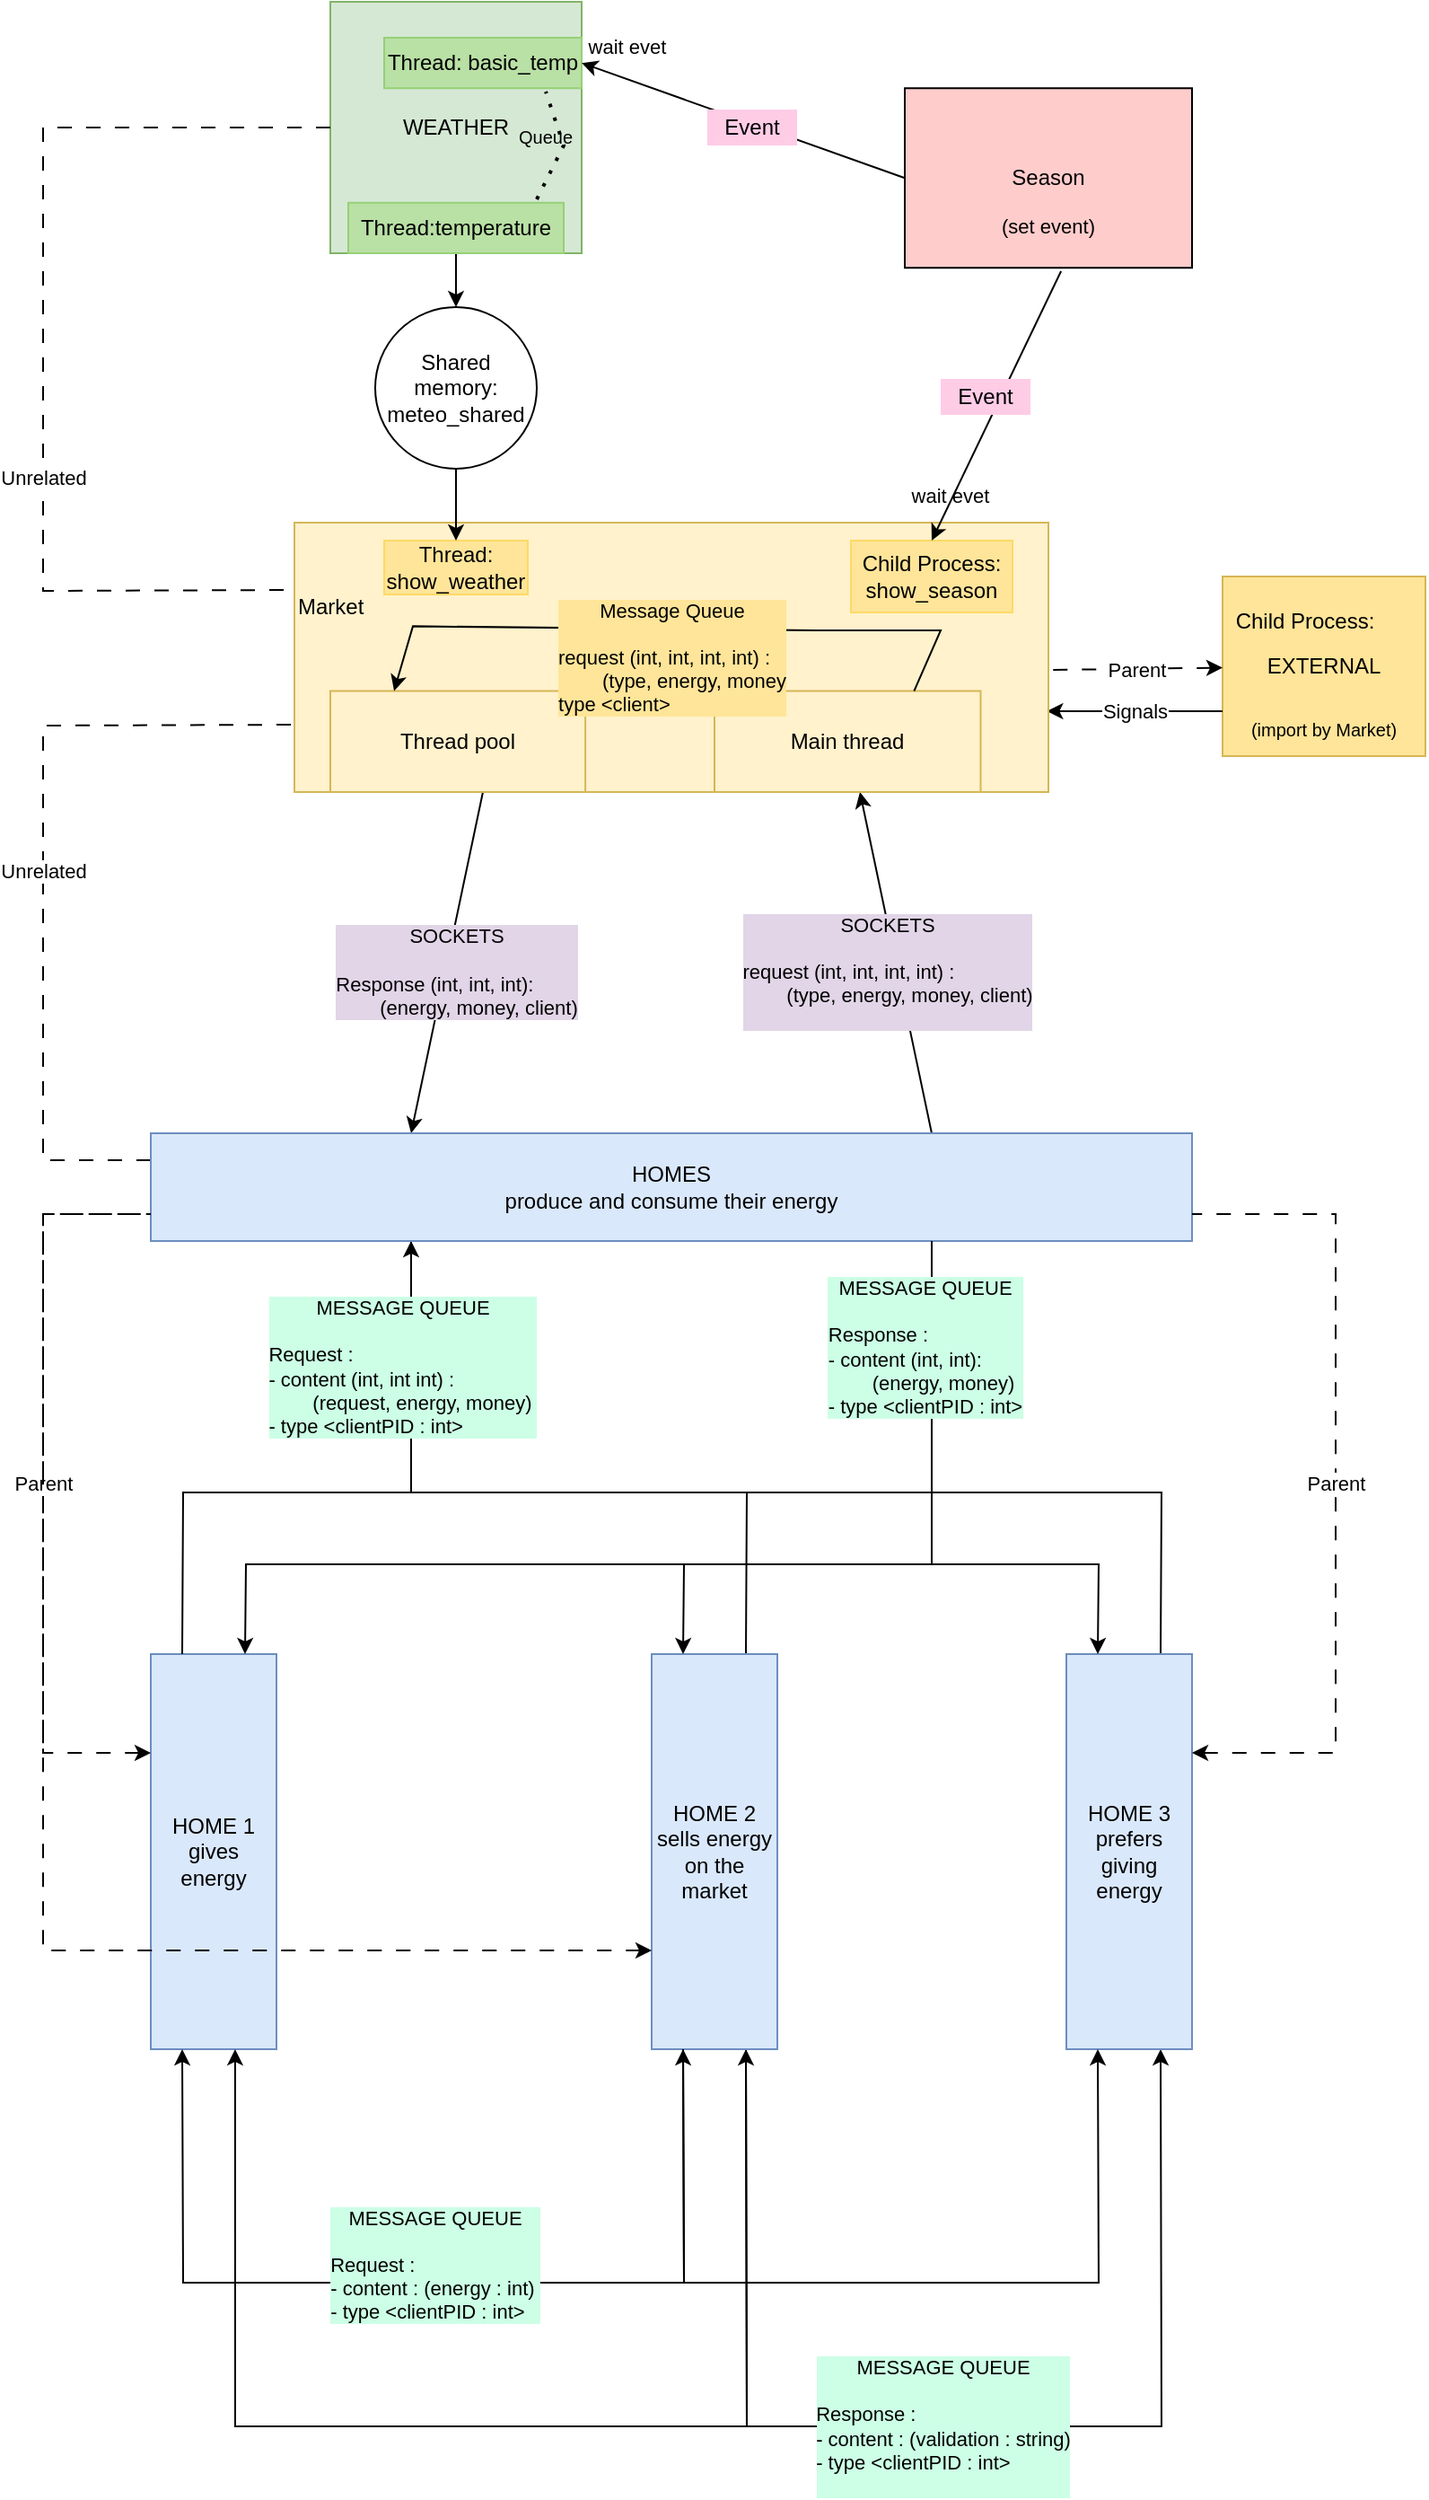 <mxfile version="20.3.0" type="device"><diagram name="Page-1" id="oDPzcU-ClhAFNlhWpU6J"><mxGraphModel dx="1102" dy="685" grid="1" gridSize="10" guides="1" tooltips="1" connect="1" arrows="1" fold="1" page="1" pageScale="1" pageWidth="827" pageHeight="1169" math="0" shadow="0"><root><mxCell id="0"/><mxCell id="1" parent="0"/><mxCell id="Ias4d3upsmDXQexrlel--8" value="" style="endArrow=classic;html=1;rounded=0;entryX=0.75;entryY=1;entryDx=0;entryDy=0;exitX=0.75;exitY=1;exitDx=0;exitDy=0;endFill=1;" parent="1" source="NkhhBtuJVH0xMeRfSDVV-5" target="Ias4d3upsmDXQexrlel--1" edge="1"><mxGeometry width="50" height="50" relative="1" as="geometry"><mxPoint x="540" y="1340" as="sourcePoint"/><mxPoint x="440" y="1110" as="targetPoint"/><Array as="points"><mxPoint x="432" y="1360"/><mxPoint x="663" y="1360"/></Array></mxGeometry></mxCell><mxCell id="Ias4d3upsmDXQexrlel--6" value="" style="endArrow=none;html=1;rounded=0;exitX=0.25;exitY=1;exitDx=0;exitDy=0;entryX=0.75;entryY=0;entryDx=0;entryDy=0;startArrow=none;startFill=0;endFill=0;" parent="1" source="NkhhBtuJVH0xMeRfSDVV-22" target="Ias4d3upsmDXQexrlel--1" edge="1"><mxGeometry width="50" height="50" relative="1" as="geometry"><mxPoint x="255.0" y="710" as="sourcePoint"/><mxPoint x="441.5" y="940" as="targetPoint"/><Array as="points"><mxPoint x="245" y="840"/><mxPoint x="663" y="840"/></Array></mxGeometry></mxCell><mxCell id="Ias4d3upsmDXQexrlel--5" value="" style="endArrow=none;html=1;rounded=0;exitX=0.25;exitY=1;exitDx=0;exitDy=0;entryX=0.75;entryY=0;entryDx=0;entryDy=0;startArrow=none;startFill=0;endFill=0;" parent="1" source="NkhhBtuJVH0xMeRfSDVV-22" target="NkhhBtuJVH0xMeRfSDVV-5" edge="1"><mxGeometry width="50" height="50" relative="1" as="geometry"><mxPoint x="545" y="710" as="sourcePoint"/><mxPoint x="162.5" y="940" as="targetPoint"/><Array as="points"><mxPoint x="245" y="840"/><mxPoint x="432" y="840"/></Array></mxGeometry></mxCell><mxCell id="NkhhBtuJVH0xMeRfSDVV-2" value="WEATHER" style="whiteSpace=wrap;html=1;aspect=fixed;fillColor=#d5e8d4;strokeColor=#82B366;shadow=0;" parent="1" vertex="1"><mxGeometry x="200" y="10" width="140" height="140" as="geometry"/></mxCell><mxCell id="NkhhBtuJVH0xMeRfSDVV-13" value="" style="endArrow=classic;html=1;rounded=0;startArrow=none;startFill=0;exitX=0.75;exitY=0;exitDx=0;exitDy=0;entryX=0.75;entryY=1;entryDx=0;entryDy=0;" parent="1" source="NkhhBtuJVH0xMeRfSDVV-22" target="NkhhBtuJVH0xMeRfSDVV-1" edge="1"><mxGeometry relative="1" as="geometry"><mxPoint x="541" y="400.0" as="sourcePoint"/><mxPoint x="470" y="460" as="targetPoint"/><Array as="points"/></mxGeometry></mxCell><mxCell id="NkhhBtuJVH0xMeRfSDVV-14" value="SOCKETS&lt;br&gt;&lt;br&gt;&lt;div style=&quot;text-align: left;&quot;&gt;request (int, int, int, int) :&amp;nbsp;&lt;/div&gt;&lt;div style=&quot;text-align: left;&quot;&gt;&lt;span style=&quot;white-space: pre;&quot;&gt;&#9;&lt;/span&gt;(type, energy, money, client)&lt;/div&gt;&lt;div style=&quot;text-align: left;&quot;&gt;&lt;br&gt;&lt;/div&gt;" style="edgeLabel;resizable=0;html=1;align=center;verticalAlign=middle;fontColor=#000000;labelBackgroundColor=#E1D5E7;" parent="NkhhBtuJVH0xMeRfSDVV-13" connectable="0" vertex="1"><mxGeometry relative="1" as="geometry"><mxPoint x="-5" y="5" as="offset"/></mxGeometry></mxCell><mxCell id="NkhhBtuJVH0xMeRfSDVV-20" value="" style="endArrow=classic;startArrow=none;html=1;rounded=0;exitX=0.5;exitY=1;exitDx=0;exitDy=0;entryX=0.5;entryY=0;entryDx=0;entryDy=0;startFill=0;" parent="1" source="NkhhBtuJVH0xMeRfSDVV-2" target="NkhhBtuJVH0xMeRfSDVV-59" edge="1"><mxGeometry width="50" height="50" relative="1" as="geometry"><mxPoint x="350" y="330" as="sourcePoint"/><mxPoint x="415" y="166" as="targetPoint"/></mxGeometry></mxCell><mxCell id="NkhhBtuJVH0xMeRfSDVV-27" value="" style="endArrow=none;html=1;rounded=0;startArrow=none;startFill=0;entryX=0;entryY=0.25;entryDx=0;entryDy=0;dashed=1;dashPattern=8 8;endFill=0;exitX=0;exitY=0.5;exitDx=0;exitDy=0;" parent="1" source="NkhhBtuJVH0xMeRfSDVV-2" target="NkhhBtuJVH0xMeRfSDVV-1" edge="1"><mxGeometry relative="1" as="geometry"><mxPoint x="515" y="400" as="sourcePoint"/><mxPoint x="440" y="370" as="targetPoint"/><Array as="points"><mxPoint x="40" y="80"/><mxPoint x="40" y="338"/></Array></mxGeometry></mxCell><mxCell id="NkhhBtuJVH0xMeRfSDVV-28" value="Unrelated" style="edgeLabel;resizable=0;html=1;align=center;verticalAlign=middle;" parent="NkhhBtuJVH0xMeRfSDVV-27" connectable="0" vertex="1"><mxGeometry relative="1" as="geometry"><mxPoint y="76" as="offset"/></mxGeometry></mxCell><mxCell id="NkhhBtuJVH0xMeRfSDVV-29" value="" style="endArrow=none;html=1;rounded=0;startArrow=none;startFill=0;entryX=0;entryY=0.75;entryDx=0;entryDy=0;dashed=1;dashPattern=8 8;endFill=0;exitX=0;exitY=0.25;exitDx=0;exitDy=0;" parent="1" source="NkhhBtuJVH0xMeRfSDVV-22" target="NkhhBtuJVH0xMeRfSDVV-1" edge="1"><mxGeometry relative="1" as="geometry"><mxPoint x="525" y="410" as="sourcePoint"/><mxPoint x="440" y="350" as="targetPoint"/><Array as="points"><mxPoint x="40" y="655"/><mxPoint x="40" y="413"/></Array></mxGeometry></mxCell><mxCell id="NkhhBtuJVH0xMeRfSDVV-30" value="Unrelated" style="edgeLabel;resizable=0;html=1;align=center;verticalAlign=middle;" parent="NkhhBtuJVH0xMeRfSDVV-29" connectable="0" vertex="1"><mxGeometry relative="1" as="geometry"/></mxCell><mxCell id="NkhhBtuJVH0xMeRfSDVV-41" value="" style="endArrow=none;html=1;rounded=0;startArrow=classic;startFill=1;endFill=0;exitX=0.25;exitY=0;exitDx=0;exitDy=0;entryX=0.25;entryY=1;entryDx=0;entryDy=0;" parent="1" source="NkhhBtuJVH0xMeRfSDVV-22" target="NkhhBtuJVH0xMeRfSDVV-1" edge="1"><mxGeometry relative="1" as="geometry"><mxPoint x="530" y="420" as="sourcePoint"/><mxPoint x="360" y="450" as="targetPoint"/><Array as="points"/></mxGeometry></mxCell><mxCell id="NkhhBtuJVH0xMeRfSDVV-42" value="SOCKETS&lt;br&gt;&lt;br style=&quot;border-color: var(--border-color);&quot;&gt;&lt;div style=&quot;text-align: left;&quot;&gt;Response (int, int, int):&lt;/div&gt;&lt;div style=&quot;text-align: left;&quot;&gt;&lt;span style=&quot;white-space: pre;&quot;&gt;&#9;&lt;/span&gt;(energy, money, client)&lt;/div&gt;" style="edgeLabel;resizable=0;html=1;align=center;verticalAlign=middle;labelBackgroundColor=#E1D5E7;" parent="NkhhBtuJVH0xMeRfSDVV-41" connectable="0" vertex="1"><mxGeometry relative="1" as="geometry"><mxPoint x="5" y="5" as="offset"/></mxGeometry></mxCell><mxCell id="NkhhBtuJVH0xMeRfSDVV-4" value="HOME 1&lt;br&gt;gives energy" style="whiteSpace=wrap;html=1;fillColor=#dae8fc;strokeColor=#6c8ebf;" parent="1" vertex="1"><mxGeometry x="100" y="930" width="70" height="220" as="geometry"/></mxCell><mxCell id="NkhhBtuJVH0xMeRfSDVV-47" value="" style="endArrow=classic;html=1;rounded=0;startArrow=classic;startFill=1;exitX=0.75;exitY=1;exitDx=0;exitDy=0;entryX=0.671;entryY=1;entryDx=0;entryDy=0;endFill=1;entryPerimeter=0;" parent="1" source="NkhhBtuJVH0xMeRfSDVV-5" target="NkhhBtuJVH0xMeRfSDVV-4" edge="1"><mxGeometry relative="1" as="geometry"><mxPoint x="419" y="1360" as="sourcePoint"/><mxPoint x="140" y="1360" as="targetPoint"/><Array as="points"><mxPoint x="432" y="1360"/><mxPoint x="147" y="1360"/></Array></mxGeometry></mxCell><mxCell id="NkhhBtuJVH0xMeRfSDVV-48" value="&lt;span style=&quot;&quot;&gt;MESSAGE QUEUE&lt;br&gt;&lt;div style=&quot;text-align: left;&quot;&gt;&lt;br&gt;&lt;/div&gt;&lt;div style=&quot;text-align: left;&quot;&gt;Response :&lt;/div&gt;&lt;div style=&quot;text-align: left;&quot;&gt;- content : (validation : string)&lt;/div&gt;&lt;div style=&quot;text-align: left;&quot;&gt;- type &amp;lt;clientPID : int&amp;gt;&lt;/div&gt;&lt;/span&gt;&lt;div style=&quot;text-align: left;&quot;&gt;&lt;br&gt;&lt;/div&gt;" style="edgeLabel;resizable=0;html=1;align=center;verticalAlign=middle;labelBackgroundColor=#CCFFE6;" parent="NkhhBtuJVH0xMeRfSDVV-47" connectable="0" vertex="1"><mxGeometry relative="1" as="geometry"><mxPoint x="251" as="offset"/></mxGeometry></mxCell><mxCell id="NkhhBtuJVH0xMeRfSDVV-9" value="" style="endArrow=classic;html=1;rounded=0;startArrow=classic;startFill=1;exitX=0.25;exitY=1;exitDx=0;exitDy=0;entryX=0.25;entryY=1;entryDx=0;entryDy=0;" parent="1" source="NkhhBtuJVH0xMeRfSDVV-4" target="NkhhBtuJVH0xMeRfSDVV-5" edge="1"><mxGeometry relative="1" as="geometry"><mxPoint x="370" y="599.86" as="sourcePoint"/><mxPoint x="470" y="599.86" as="targetPoint"/><Array as="points"><mxPoint x="118" y="1280"/><mxPoint x="397" y="1280"/></Array></mxGeometry></mxCell><mxCell id="NkhhBtuJVH0xMeRfSDVV-10" value="&lt;span style=&quot;&quot;&gt;MESSAGE QUEUE&lt;br&gt;&lt;br&gt;&lt;div style=&quot;text-align: left;&quot;&gt;Request :&lt;/div&gt;&lt;div style=&quot;text-align: left;&quot;&gt;- content : (energy : int)&amp;nbsp;&lt;/div&gt;&lt;div style=&quot;text-align: left;&quot;&gt;- type &amp;lt;clientPID : int&amp;gt;&lt;/div&gt;&lt;/span&gt;" style="edgeLabel;resizable=0;html=1;align=center;verticalAlign=middle;labelBackgroundColor=#CCFFE6;" parent="NkhhBtuJVH0xMeRfSDVV-9" connectable="0" vertex="1"><mxGeometry relative="1" as="geometry"><mxPoint y="-10" as="offset"/></mxGeometry></mxCell><mxCell id="NkhhBtuJVH0xMeRfSDVV-23" value="" style="endArrow=none;html=1;rounded=0;startArrow=classic;startFill=1;entryX=0;entryY=0.75;entryDx=0;entryDy=0;dashed=1;dashPattern=8 8;endFill=0;exitX=0;exitY=0.25;exitDx=0;exitDy=0;" parent="1" source="NkhhBtuJVH0xMeRfSDVV-4" target="NkhhBtuJVH0xMeRfSDVV-22" edge="1"><mxGeometry relative="1" as="geometry"><mxPoint x="440" y="640" as="sourcePoint"/><mxPoint x="330" y="640" as="targetPoint"/><Array as="points"><mxPoint x="40" y="985"/><mxPoint x="40" y="685"/></Array></mxGeometry></mxCell><mxCell id="NkhhBtuJVH0xMeRfSDVV-24" value="Parent" style="edgeLabel;resizable=0;html=1;align=center;verticalAlign=middle;" parent="NkhhBtuJVH0xMeRfSDVV-23" connectable="0" vertex="1"><mxGeometry relative="1" as="geometry"/></mxCell><mxCell id="NkhhBtuJVH0xMeRfSDVV-52" value="" style="endArrow=classic;html=1;rounded=0;startArrow=none;startFill=0;exitX=0.25;exitY=0;exitDx=0;exitDy=0;entryX=0.25;entryY=1;entryDx=0;entryDy=0;" parent="1" source="NkhhBtuJVH0xMeRfSDVV-4" target="NkhhBtuJVH0xMeRfSDVV-22" edge="1"><mxGeometry relative="1" as="geometry"><mxPoint x="270" y="835" as="sourcePoint"/><mxPoint x="550" y="835" as="targetPoint"/><Array as="points"><mxPoint x="118" y="840"/><mxPoint x="245" y="840"/></Array></mxGeometry></mxCell><mxCell id="NkhhBtuJVH0xMeRfSDVV-53" value="&lt;span style=&quot;&quot;&gt;MESSAGE QUEUE&lt;br&gt;&lt;br&gt;&lt;div style=&quot;text-align: left;&quot;&gt;Request :&lt;/div&gt;&lt;div style=&quot;text-align: left;&quot;&gt;- content (int, int int) :&amp;nbsp;&lt;/div&gt;&lt;div style=&quot;text-align: left;&quot;&gt;&lt;span style=&quot;white-space: pre;&quot;&gt;&#9;&lt;/span&gt;(request, energy, money)&amp;nbsp;&lt;/div&gt;&lt;div style=&quot;text-align: left;&quot;&gt;- type &amp;lt;clientPID : int&amp;gt;&lt;/div&gt;&lt;/span&gt;" style="edgeLabel;resizable=0;html=1;align=center;verticalAlign=middle;labelBackgroundColor=#CCFFE6;" parent="NkhhBtuJVH0xMeRfSDVV-52" connectable="0" vertex="1"><mxGeometry relative="1" as="geometry"><mxPoint x="33" y="-70" as="offset"/></mxGeometry></mxCell><mxCell id="NkhhBtuJVH0xMeRfSDVV-5" value="HOME 2&lt;br&gt;sells energy on the market" style="whiteSpace=wrap;html=1;fillColor=#dae8fc;strokeColor=#6c8ebf;" parent="1" vertex="1"><mxGeometry x="379" y="930" width="70" height="220" as="geometry"/></mxCell><mxCell id="NkhhBtuJVH0xMeRfSDVV-56" value="" style="endArrow=classic;html=1;rounded=0;exitX=0.75;exitY=1;exitDx=0;exitDy=0;entryX=0.75;entryY=0;entryDx=0;entryDy=0;startArrow=none;startFill=0;endFill=1;" parent="1" source="NkhhBtuJVH0xMeRfSDVV-22" target="NkhhBtuJVH0xMeRfSDVV-4" edge="1"><mxGeometry width="50" height="50" relative="1" as="geometry"><mxPoint x="305" y="710" as="sourcePoint"/><mxPoint x="602.5" y="850" as="targetPoint"/><Array as="points"><mxPoint x="535" y="880"/><mxPoint x="370" y="880"/><mxPoint x="153" y="880"/></Array></mxGeometry></mxCell><mxCell id="NkhhBtuJVH0xMeRfSDVV-57" value="" style="endArrow=classic;html=1;rounded=0;exitX=0.75;exitY=1;exitDx=0;exitDy=0;entryX=0.25;entryY=0;entryDx=0;entryDy=0;startArrow=none;startFill=0;endFill=1;" parent="1" source="NkhhBtuJVH0xMeRfSDVV-22" target="NkhhBtuJVH0xMeRfSDVV-5" edge="1"><mxGeometry width="50" height="50" relative="1" as="geometry"><mxPoint x="515" y="710" as="sourcePoint"/><mxPoint x="252.5" y="850" as="targetPoint"/><Array as="points"><mxPoint x="535" y="880"/><mxPoint x="397" y="880"/></Array></mxGeometry></mxCell><mxCell id="NkhhBtuJVH0xMeRfSDVV-22" value="HOMES&lt;br&gt;produce and consume their energy" style="rounded=0;whiteSpace=wrap;html=1;fillColor=#dae8fc;strokeColor=#6c8ebf;" parent="1" vertex="1"><mxGeometry x="100" y="640" width="580" height="60" as="geometry"/></mxCell><mxCell id="NkhhBtuJVH0xMeRfSDVV-3" value="EXTERNAL&lt;br&gt;" style="whiteSpace=wrap;html=1;fillColor=#FFE599;strokeColor=#d6b656;" parent="1" vertex="1"><mxGeometry x="697" y="330" width="113" height="100" as="geometry"/></mxCell><mxCell id="NkhhBtuJVH0xMeRfSDVV-15" value="" style="endArrow=none;html=1;rounded=0;startArrow=classic;startFill=1;entryX=1;entryY=0.547;entryDx=0;entryDy=0;dashed=1;dashPattern=8 8;endFill=0;entryPerimeter=0;" parent="1" source="NkhhBtuJVH0xMeRfSDVV-3" target="NkhhBtuJVH0xMeRfSDVV-1" edge="1"><mxGeometry relative="1" as="geometry"><mxPoint x="519.177" y="430.0" as="sourcePoint"/><mxPoint x="369.43" y="370" as="targetPoint"/></mxGeometry></mxCell><mxCell id="NkhhBtuJVH0xMeRfSDVV-16" value="Parent" style="edgeLabel;resizable=0;html=1;align=center;verticalAlign=middle;" parent="NkhhBtuJVH0xMeRfSDVV-15" connectable="0" vertex="1"><mxGeometry relative="1" as="geometry"/></mxCell><mxCell id="NkhhBtuJVH0xMeRfSDVV-17" value="" style="endArrow=classic;html=1;rounded=0;startArrow=none;startFill=0;exitX=0;exitY=0.75;exitDx=0;exitDy=0;entryX=0.998;entryY=0.7;entryDx=0;entryDy=0;endFill=1;entryPerimeter=0;" parent="1" source="NkhhBtuJVH0xMeRfSDVV-3" target="NkhhBtuJVH0xMeRfSDVV-1" edge="1"><mxGeometry relative="1" as="geometry"><mxPoint x="519.177" y="430.0" as="sourcePoint"/><mxPoint x="369.43" y="370" as="targetPoint"/></mxGeometry></mxCell><mxCell id="NkhhBtuJVH0xMeRfSDVV-18" value="Signals" style="edgeLabel;resizable=0;html=1;align=center;verticalAlign=middle;" parent="NkhhBtuJVH0xMeRfSDVV-17" connectable="0" vertex="1"><mxGeometry relative="1" as="geometry"/></mxCell><mxCell id="NkhhBtuJVH0xMeRfSDVV-34" value="" style="group;fillColor=#FFE599;" parent="1" vertex="1" connectable="0"><mxGeometry x="180" y="300" width="420" height="150" as="geometry"/></mxCell><mxCell id="NkhhBtuJVH0xMeRfSDVV-1" value="&lt;div style=&quot;text-align: center;&quot;&gt;&lt;br&gt;&lt;/div&gt;&lt;div style=&quot;text-align: center;&quot;&gt;&lt;br&gt;&lt;/div&gt;&lt;div style=&quot;text-align: center;&quot;&gt;Market&lt;br&gt;&lt;/div&gt;&lt;div style=&quot;text-align: center;&quot;&gt;&lt;span style=&quot;background-color: initial;&quot;&gt;&lt;br&gt;&lt;/span&gt;&lt;/div&gt;&lt;div style=&quot;text-align: center;&quot;&gt;&lt;span style=&quot;background-color: initial;&quot;&gt;&lt;br&gt;&lt;/span&gt;&lt;/div&gt;&lt;div style=&quot;text-align: center;&quot;&gt;&lt;span style=&quot;background-color: initial;&quot;&gt;&lt;br&gt;&lt;/span&gt;&lt;/div&gt;&lt;div style=&quot;text-align: center;&quot;&gt;&lt;span style=&quot;background-color: initial;&quot;&gt;&lt;br&gt;&lt;/span&gt;&lt;/div&gt;&lt;div style=&quot;text-align: center;&quot;&gt;&lt;span style=&quot;background-color: initial;&quot;&gt;&lt;br&gt;&lt;/span&gt;&lt;/div&gt;&lt;div style=&quot;text-align: center;&quot;&gt;&lt;span style=&quot;background-color: initial;&quot;&gt;&lt;br&gt;&lt;/span&gt;&lt;/div&gt;" style="whiteSpace=wrap;html=1;fillColor=#fff2cc;strokeColor=#d6b656;align=left;" parent="NkhhBtuJVH0xMeRfSDVV-34" vertex="1"><mxGeometry width="420.0" height="150" as="geometry"/></mxCell><mxCell id="NkhhBtuJVH0xMeRfSDVV-32" value="Thread pool" style="rounded=0;whiteSpace=wrap;html=1;fillColor=#fff2cc;strokeColor=#d6b656;" parent="NkhhBtuJVH0xMeRfSDVV-34" vertex="1"><mxGeometry x="19.996" y="93.749" width="142.059" height="56.25" as="geometry"/></mxCell><mxCell id="NkhhBtuJVH0xMeRfSDVV-35" value="Main thread" style="rounded=0;whiteSpace=wrap;html=1;fillColor=#fff2cc;strokeColor=#d6b656;" parent="NkhhBtuJVH0xMeRfSDVV-34" vertex="1"><mxGeometry x="234.005" y="93.749" width="148.235" height="56.25" as="geometry"/></mxCell><mxCell id="NkhhBtuJVH0xMeRfSDVV-39" value="" style="endArrow=classic;html=1;rounded=0;startArrow=none;startFill=0;exitX=0.75;exitY=0;exitDx=0;exitDy=0;entryX=0.25;entryY=0;entryDx=0;entryDy=0;endFill=1;" parent="NkhhBtuJVH0xMeRfSDVV-34" source="NkhhBtuJVH0xMeRfSDVV-35" target="NkhhBtuJVH0xMeRfSDVV-32" edge="1"><mxGeometry relative="1" as="geometry"><mxPoint x="397.765" y="56.25" as="sourcePoint"/><mxPoint x="39.529" y="56.25" as="targetPoint"/><Array as="points"><mxPoint x="360" y="60"/><mxPoint x="290" y="60"/><mxPoint x="66" y="57.692"/></Array></mxGeometry></mxCell><mxCell id="NkhhBtuJVH0xMeRfSDVV-40" value="Message Queue&lt;br&gt;&lt;br&gt;&lt;div style=&quot;border-color: var(--border-color); text-align: left;&quot;&gt;request (int, int, int, int) :&amp;nbsp;&lt;/div&gt;&lt;div style=&quot;border-color: var(--border-color); text-align: left;&quot;&gt;&#9;&lt;span style=&quot;white-space: pre;&quot;&gt;&#9;&lt;/span&gt;(type, energy, money&lt;/div&gt;&lt;div style=&quot;border-color: var(--border-color); text-align: left;&quot;&gt;type &amp;lt;client&amp;gt;&lt;/div&gt;" style="edgeLabel;resizable=0;html=1;align=center;verticalAlign=middle;labelBackgroundColor=#FFE599;" parent="NkhhBtuJVH0xMeRfSDVV-39" connectable="0" vertex="1"><mxGeometry relative="1" as="geometry"><mxPoint x="-3" y="16" as="offset"/></mxGeometry></mxCell><mxCell id="KScg4SDFUI7AG3843HIc-23" value="Child Process: show_season" style="rounded=0;whiteSpace=wrap;html=1;shadow=0;strokeColor=#FFD966;fillColor=#FFE599;" parent="NkhhBtuJVH0xMeRfSDVV-34" vertex="1"><mxGeometry x="310" y="10" width="90" height="40" as="geometry"/></mxCell><mxCell id="KScg4SDFUI7AG3843HIc-24" value="Thread: show_weather" style="rounded=0;whiteSpace=wrap;html=1;shadow=0;strokeColor=#FFD966;fillColor=#FFE599;" parent="NkhhBtuJVH0xMeRfSDVV-34" vertex="1"><mxGeometry x="50" y="10" width="80" height="30" as="geometry"/></mxCell><mxCell id="NkhhBtuJVH0xMeRfSDVV-59" value="Shared&lt;br&gt;&lt;div&gt;memory:&lt;/div&gt;&lt;div&gt;meteo_shared&lt;br&gt;&lt;/div&gt;" style="ellipse;whiteSpace=wrap;html=1;aspect=fixed;labelBackgroundColor=#FFFFFF;fontColor=#000000;" parent="1" vertex="1"><mxGeometry x="225" y="180" width="90" height="90" as="geometry"/></mxCell><mxCell id="Ias4d3upsmDXQexrlel--1" value="HOME 3&lt;br&gt;prefers giving energy" style="whiteSpace=wrap;html=1;fillColor=#dae8fc;strokeColor=#6c8ebf;" parent="1" vertex="1"><mxGeometry x="610" y="930" width="70" height="220" as="geometry"/></mxCell><mxCell id="Ias4d3upsmDXQexrlel--4" value="" style="endArrow=classic;html=1;rounded=0;exitX=0.75;exitY=1;exitDx=0;exitDy=0;entryX=0.25;entryY=0;entryDx=0;entryDy=0;startArrow=none;startFill=0;endFill=1;" parent="1" source="NkhhBtuJVH0xMeRfSDVV-22" target="Ias4d3upsmDXQexrlel--1" edge="1"><mxGeometry width="50" height="50" relative="1" as="geometry"><mxPoint x="545" y="710" as="sourcePoint"/><mxPoint x="406.5" y="940" as="targetPoint"/><Array as="points"><mxPoint x="535" y="880"/><mxPoint x="628" y="880"/></Array></mxGeometry></mxCell><mxCell id="NkhhBtuJVH0xMeRfSDVV-58" value="&lt;span style=&quot;&quot;&gt;MESSAGE QUEUE&lt;br&gt;&lt;br&gt;&lt;div style=&quot;text-align: left;&quot;&gt;Response :&lt;/div&gt;&lt;div style=&quot;text-align: left;&quot;&gt;- content (int, int):&amp;nbsp;&lt;/div&gt;&lt;div style=&quot;text-align: left;&quot;&gt;&lt;span style=&quot;white-space: pre;&quot;&gt;&#9;&lt;/span&gt;(energy, money)&amp;nbsp;&lt;/div&gt;&lt;div style=&quot;text-align: left;&quot;&gt;- type &amp;lt;clientPID : int&amp;gt;&lt;/div&gt;&lt;/span&gt;" style="edgeLabel;resizable=0;html=1;align=center;verticalAlign=middle;labelBackgroundColor=#CCFFE6;" parent="1" connectable="0" vertex="1"><mxGeometry x="529.999" y="760" as="geometry"><mxPoint x="1" y="-1" as="offset"/></mxGeometry></mxCell><mxCell id="Ias4d3upsmDXQexrlel--7" value="" style="endArrow=classic;html=1;rounded=0;exitX=0.25;exitY=1;exitDx=0;exitDy=0;entryX=0.25;entryY=1;entryDx=0;entryDy=0;endFill=1;" parent="1" source="NkhhBtuJVH0xMeRfSDVV-5" target="Ias4d3upsmDXQexrlel--1" edge="1"><mxGeometry width="50" height="50" relative="1" as="geometry"><mxPoint x="390" y="1160" as="sourcePoint"/><mxPoint x="440" y="1110" as="targetPoint"/><Array as="points"><mxPoint x="397" y="1280"/><mxPoint x="510" y="1280"/><mxPoint x="628" y="1280"/></Array></mxGeometry></mxCell><mxCell id="Ias4d3upsmDXQexrlel--10" value="" style="endArrow=none;html=1;rounded=0;startArrow=classic;startFill=1;entryX=1;entryY=0.75;entryDx=0;entryDy=0;dashed=1;dashPattern=8 8;endFill=0;exitX=1;exitY=0.25;exitDx=0;exitDy=0;" parent="1" source="Ias4d3upsmDXQexrlel--1" target="NkhhBtuJVH0xMeRfSDVV-22" edge="1"><mxGeometry relative="1" as="geometry"><mxPoint x="110" y="995" as="sourcePoint"/><mxPoint x="110" y="695" as="targetPoint"/><Array as="points"><mxPoint x="760" y="985"/><mxPoint x="760" y="685"/></Array></mxGeometry></mxCell><mxCell id="Ias4d3upsmDXQexrlel--11" value="Parent" style="edgeLabel;resizable=0;html=1;align=center;verticalAlign=middle;" parent="Ias4d3upsmDXQexrlel--10" connectable="0" vertex="1"><mxGeometry relative="1" as="geometry"/></mxCell><mxCell id="Ias4d3upsmDXQexrlel--12" value="" style="endArrow=none;html=1;rounded=0;startArrow=classic;startFill=1;entryX=0;entryY=0.75;entryDx=0;entryDy=0;dashed=1;dashPattern=8 8;endFill=0;exitX=0;exitY=0.75;exitDx=0;exitDy=0;" parent="1" source="NkhhBtuJVH0xMeRfSDVV-5" target="NkhhBtuJVH0xMeRfSDVV-22" edge="1"><mxGeometry relative="1" as="geometry"><mxPoint x="110" y="995" as="sourcePoint"/><mxPoint x="110" y="695" as="targetPoint"/><Array as="points"><mxPoint x="40" y="1095"/><mxPoint x="40" y="685"/></Array></mxGeometry></mxCell><mxCell id="KScg4SDFUI7AG3843HIc-10" value="Thread: basic_temp" style="rounded=0;whiteSpace=wrap;html=1;fillColor=#B9E0A5;strokeColor=#97D077;" parent="1" vertex="1"><mxGeometry x="230" y="30" width="110" height="28.12" as="geometry"/></mxCell><mxCell id="KScg4SDFUI7AG3843HIc-11" value="Thread:temperature" style="rounded=0;whiteSpace=wrap;html=1;fillColor=#B9E0A5;strokeColor=#97D077;" parent="1" vertex="1"><mxGeometry x="210" y="121.88" width="120" height="28.12" as="geometry"/></mxCell><mxCell id="KScg4SDFUI7AG3843HIc-12" value="Season" style="rounded=0;whiteSpace=wrap;html=1;shadow=0;strokeColor=#000000;fillColor=#FFCCCC;" parent="1" vertex="1"><mxGeometry x="520" y="58.12" width="160" height="100" as="geometry"/></mxCell><mxCell id="KScg4SDFUI7AG3843HIc-14" value="" style="endArrow=classic;html=1;rounded=0;exitX=0.544;exitY=1.019;exitDx=0;exitDy=0;exitPerimeter=0;entryX=0.5;entryY=0;entryDx=0;entryDy=0;" parent="1" source="KScg4SDFUI7AG3843HIc-12" target="KScg4SDFUI7AG3843HIc-23" edge="1"><mxGeometry width="50" height="50" relative="1" as="geometry"><mxPoint x="430" y="210" as="sourcePoint"/><mxPoint x="480" y="160" as="targetPoint"/></mxGeometry></mxCell><mxCell id="KScg4SDFUI7AG3843HIc-15" value="" style="endArrow=classic;html=1;rounded=0;exitX=0;exitY=0.5;exitDx=0;exitDy=0;entryX=1;entryY=0.5;entryDx=0;entryDy=0;" parent="1" source="KScg4SDFUI7AG3843HIc-12" target="KScg4SDFUI7AG3843HIc-10" edge="1"><mxGeometry width="50" height="50" relative="1" as="geometry"><mxPoint x="399" y="150" as="sourcePoint"/><mxPoint x="449" y="100" as="targetPoint"/></mxGeometry></mxCell><mxCell id="KScg4SDFUI7AG3843HIc-16" value="" style="edgeLabel;resizable=0;html=1;align=center;verticalAlign=middle;labelBackgroundColor=#E1D5E7;fillColor=#CC0066;" parent="1" connectable="0" vertex="1"><mxGeometry x="414.003" y="150.001" as="geometry"><mxPoint x="11" y="-16" as="offset"/></mxGeometry></mxCell><mxCell id="KScg4SDFUI7AG3843HIc-19" value="Event" style="text;html=1;strokeColor=none;fillColor=#FFCCE6;align=center;verticalAlign=middle;whiteSpace=wrap;rounded=0;shadow=0;" parent="1" vertex="1"><mxGeometry x="410" y="70" width="50" height="20" as="geometry"/></mxCell><mxCell id="KScg4SDFUI7AG3843HIc-22" value="Event" style="text;html=1;strokeColor=none;fillColor=#FFCCE6;align=center;verticalAlign=middle;whiteSpace=wrap;rounded=0;shadow=0;" parent="1" vertex="1"><mxGeometry x="540" y="220" width="50" height="20" as="geometry"/></mxCell><mxCell id="NkhhBtuJVH0xMeRfSDVV-21" value="" style="endArrow=none;startArrow=classic;html=1;rounded=0;exitX=0.5;exitY=0;exitDx=0;exitDy=0;entryX=0.5;entryY=1;entryDx=0;entryDy=0;startFill=1;endFill=0;" parent="1" source="KScg4SDFUI7AG3843HIc-24" target="NkhhBtuJVH0xMeRfSDVV-59" edge="1"><mxGeometry width="50" height="50" relative="1" as="geometry"><mxPoint x="280" y="160" as="sourcePoint"/><mxPoint x="406" y="226" as="targetPoint"/></mxGeometry></mxCell><mxCell id="KScg4SDFUI7AG3843HIc-28" value="&lt;font style=&quot;font-size: 10px;&quot;&gt;(import by Market)&lt;/font&gt;" style="text;html=1;strokeColor=none;fillColor=none;align=center;verticalAlign=middle;whiteSpace=wrap;rounded=0;" parent="1" vertex="1"><mxGeometry x="707" y="400" width="93" height="30" as="geometry"/></mxCell><mxCell id="KScg4SDFUI7AG3843HIc-31" value="&lt;font style=&quot;font-size: 11px;&quot;&gt;(set event)&lt;/font&gt;" style="text;html=1;strokeColor=none;fillColor=none;align=center;verticalAlign=middle;whiteSpace=wrap;rounded=0;" parent="1" vertex="1"><mxGeometry x="570" y="120" width="60" height="30" as="geometry"/></mxCell><mxCell id="KScg4SDFUI7AG3843HIc-33" value="wait evet" style="text;html=1;align=center;verticalAlign=middle;resizable=0;points=[];autosize=1;strokeColor=none;fillColor=none;fontSize=11;" parent="1" vertex="1"><mxGeometry x="510" y="270" width="70" height="30" as="geometry"/></mxCell><mxCell id="KScg4SDFUI7AG3843HIc-34" value="wait evet" style="text;html=1;align=center;verticalAlign=middle;resizable=0;points=[];autosize=1;strokeColor=none;fillColor=none;fontSize=11;" parent="1" vertex="1"><mxGeometry x="330" y="20" width="70" height="30" as="geometry"/></mxCell><mxCell id="KScg4SDFUI7AG3843HIc-35" value="&lt;div&gt;&lt;font style=&quot;font-size: 12px;&quot;&gt;Child Process:&lt;/font&gt;&lt;/div&gt;" style="text;html=1;strokeColor=none;fillColor=none;align=center;verticalAlign=middle;whiteSpace=wrap;rounded=0;fontSize=10;" parent="1" vertex="1"><mxGeometry x="697" y="340" width="91.5" height="30" as="geometry"/></mxCell><mxCell id="KScg4SDFUI7AG3843HIc-37" value="" style="endArrow=none;dashed=1;html=1;dashPattern=1 3;strokeWidth=2;rounded=0;fontSize=12;exitX=0.875;exitY=-0.067;exitDx=0;exitDy=0;exitPerimeter=0;" parent="1" source="KScg4SDFUI7AG3843HIc-11" edge="1"><mxGeometry width="50" height="50" relative="1" as="geometry"><mxPoint x="390" y="270" as="sourcePoint"/><mxPoint x="320" y="60" as="targetPoint"/><Array as="points"><mxPoint x="330" y="90"/></Array></mxGeometry></mxCell><mxCell id="KScg4SDFUI7AG3843HIc-38" value="&lt;font style=&quot;font-size: 10px;&quot;&gt;Queue&lt;/font&gt;" style="text;html=1;strokeColor=none;fillColor=none;align=center;verticalAlign=middle;whiteSpace=wrap;rounded=0;fontSize=12;" parent="1" vertex="1"><mxGeometry x="290" y="70" width="60" height="30" as="geometry"/></mxCell></root></mxGraphModel></diagram></mxfile>